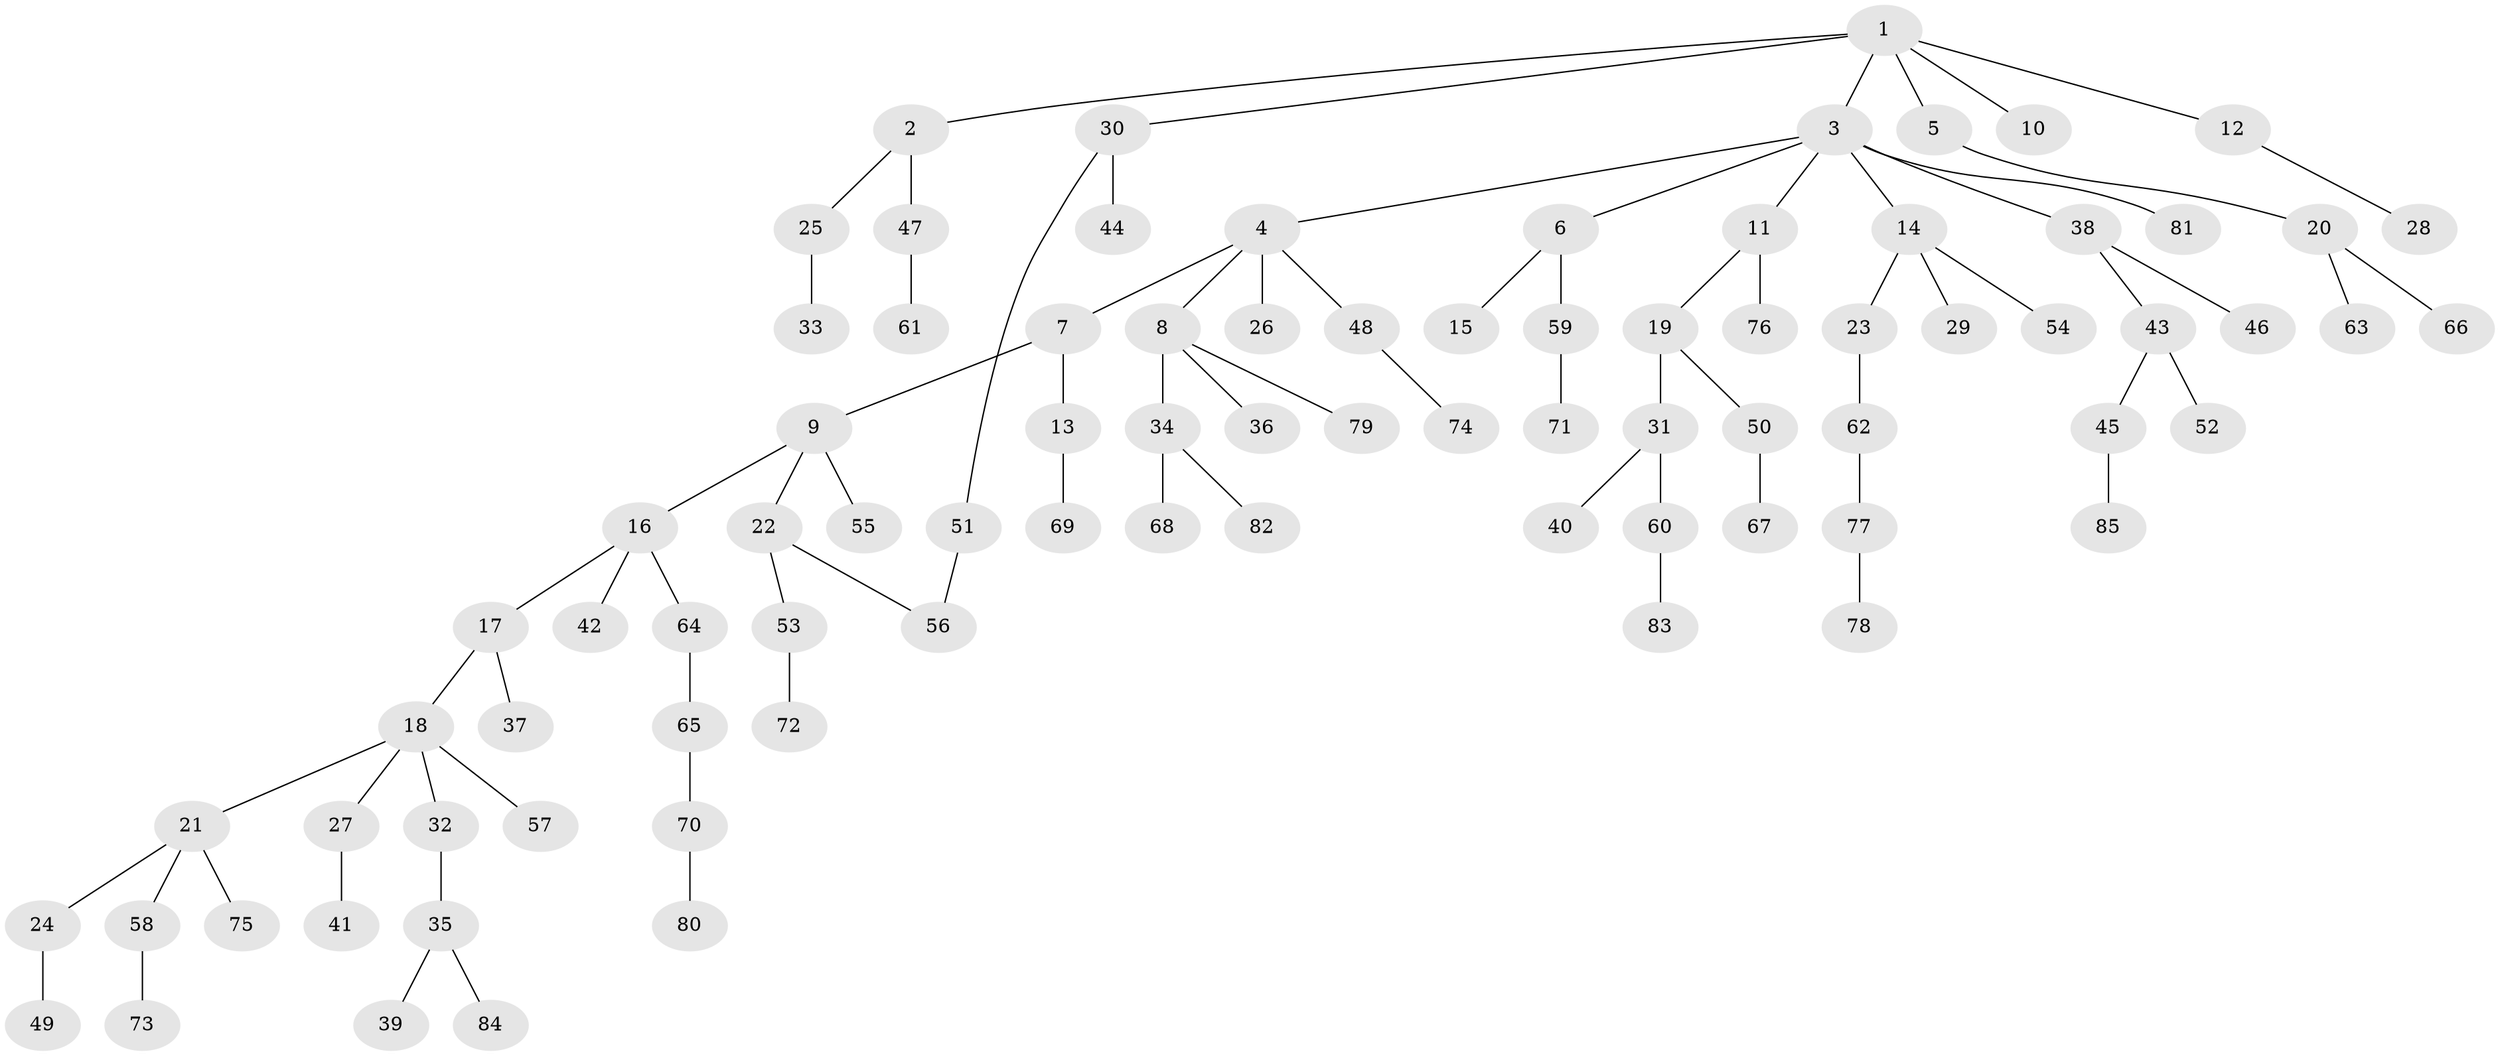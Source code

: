// Generated by graph-tools (version 1.1) at 2025/42/03/09/25 04:42:53]
// undirected, 85 vertices, 85 edges
graph export_dot {
graph [start="1"]
  node [color=gray90,style=filled];
  1;
  2;
  3;
  4;
  5;
  6;
  7;
  8;
  9;
  10;
  11;
  12;
  13;
  14;
  15;
  16;
  17;
  18;
  19;
  20;
  21;
  22;
  23;
  24;
  25;
  26;
  27;
  28;
  29;
  30;
  31;
  32;
  33;
  34;
  35;
  36;
  37;
  38;
  39;
  40;
  41;
  42;
  43;
  44;
  45;
  46;
  47;
  48;
  49;
  50;
  51;
  52;
  53;
  54;
  55;
  56;
  57;
  58;
  59;
  60;
  61;
  62;
  63;
  64;
  65;
  66;
  67;
  68;
  69;
  70;
  71;
  72;
  73;
  74;
  75;
  76;
  77;
  78;
  79;
  80;
  81;
  82;
  83;
  84;
  85;
  1 -- 2;
  1 -- 3;
  1 -- 5;
  1 -- 10;
  1 -- 12;
  1 -- 30;
  2 -- 25;
  2 -- 47;
  3 -- 4;
  3 -- 6;
  3 -- 11;
  3 -- 14;
  3 -- 38;
  3 -- 81;
  4 -- 7;
  4 -- 8;
  4 -- 26;
  4 -- 48;
  5 -- 20;
  6 -- 15;
  6 -- 59;
  7 -- 9;
  7 -- 13;
  8 -- 34;
  8 -- 36;
  8 -- 79;
  9 -- 16;
  9 -- 22;
  9 -- 55;
  11 -- 19;
  11 -- 76;
  12 -- 28;
  13 -- 69;
  14 -- 23;
  14 -- 29;
  14 -- 54;
  16 -- 17;
  16 -- 42;
  16 -- 64;
  17 -- 18;
  17 -- 37;
  18 -- 21;
  18 -- 27;
  18 -- 32;
  18 -- 57;
  19 -- 31;
  19 -- 50;
  20 -- 63;
  20 -- 66;
  21 -- 24;
  21 -- 58;
  21 -- 75;
  22 -- 53;
  22 -- 56;
  23 -- 62;
  24 -- 49;
  25 -- 33;
  27 -- 41;
  30 -- 44;
  30 -- 51;
  31 -- 40;
  31 -- 60;
  32 -- 35;
  34 -- 68;
  34 -- 82;
  35 -- 39;
  35 -- 84;
  38 -- 43;
  38 -- 46;
  43 -- 45;
  43 -- 52;
  45 -- 85;
  47 -- 61;
  48 -- 74;
  50 -- 67;
  51 -- 56;
  53 -- 72;
  58 -- 73;
  59 -- 71;
  60 -- 83;
  62 -- 77;
  64 -- 65;
  65 -- 70;
  70 -- 80;
  77 -- 78;
}
